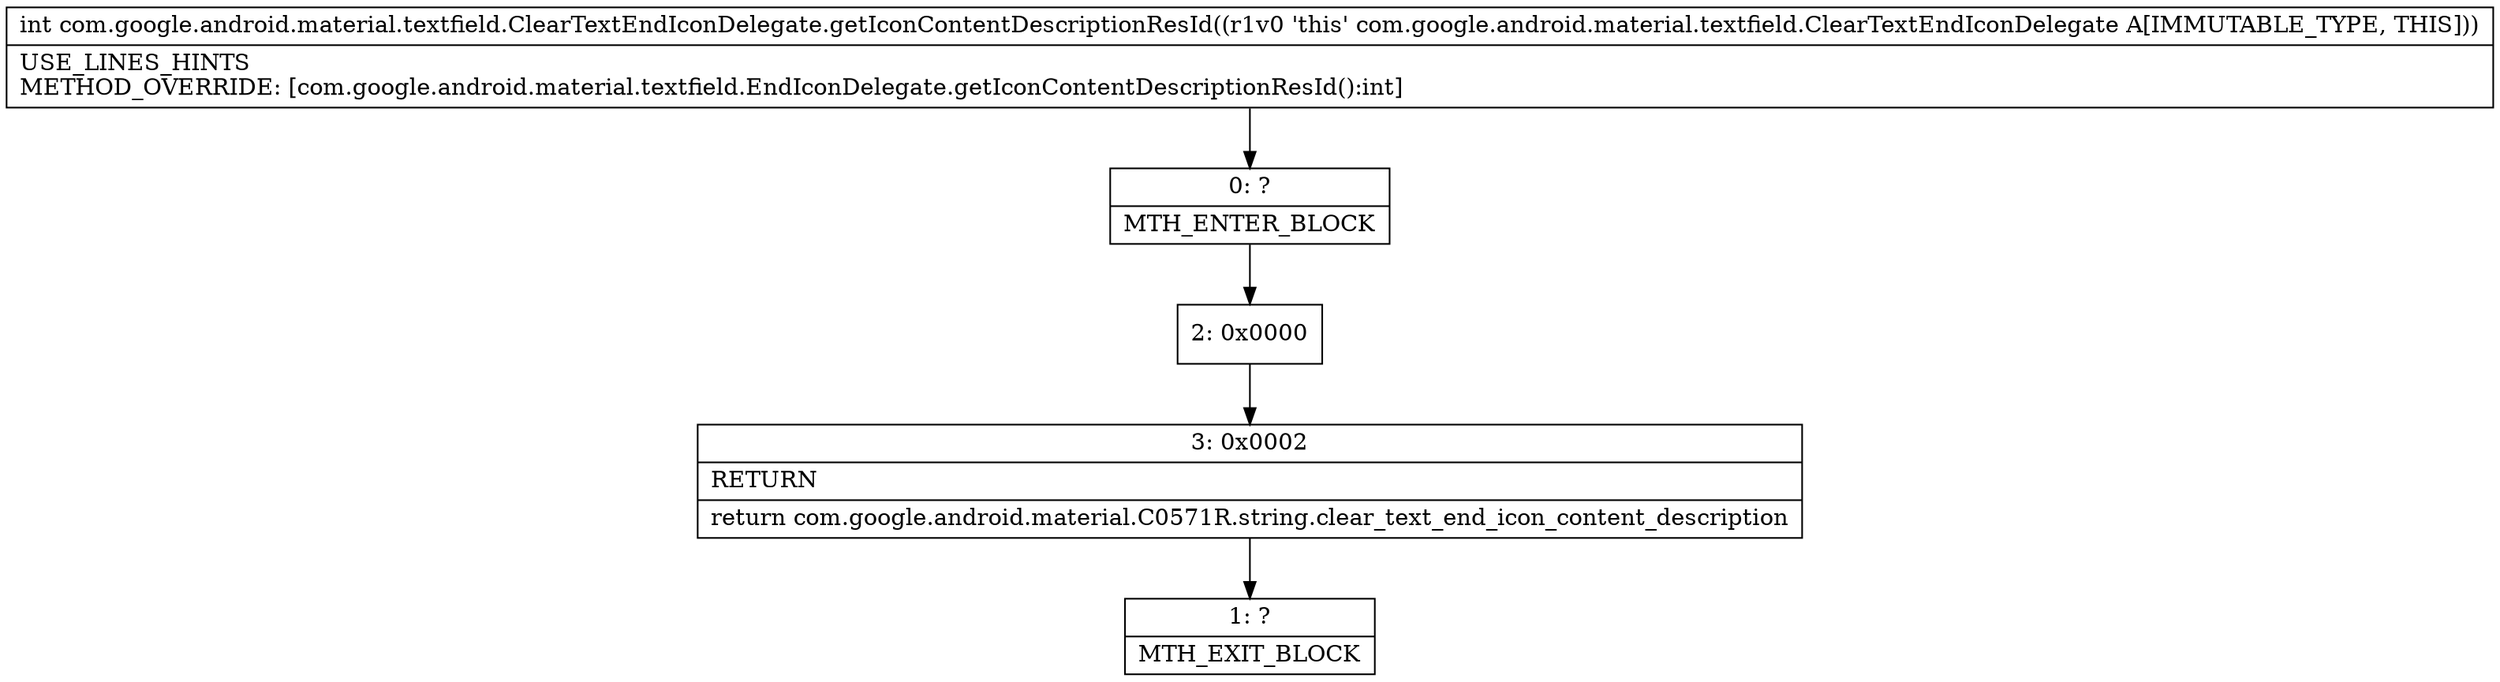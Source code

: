 digraph "CFG forcom.google.android.material.textfield.ClearTextEndIconDelegate.getIconContentDescriptionResId()I" {
Node_0 [shape=record,label="{0\:\ ?|MTH_ENTER_BLOCK\l}"];
Node_2 [shape=record,label="{2\:\ 0x0000}"];
Node_3 [shape=record,label="{3\:\ 0x0002|RETURN\l|return com.google.android.material.C0571R.string.clear_text_end_icon_content_description\l}"];
Node_1 [shape=record,label="{1\:\ ?|MTH_EXIT_BLOCK\l}"];
MethodNode[shape=record,label="{int com.google.android.material.textfield.ClearTextEndIconDelegate.getIconContentDescriptionResId((r1v0 'this' com.google.android.material.textfield.ClearTextEndIconDelegate A[IMMUTABLE_TYPE, THIS]))  | USE_LINES_HINTS\lMETHOD_OVERRIDE: [com.google.android.material.textfield.EndIconDelegate.getIconContentDescriptionResId():int]\l}"];
MethodNode -> Node_0;Node_0 -> Node_2;
Node_2 -> Node_3;
Node_3 -> Node_1;
}

